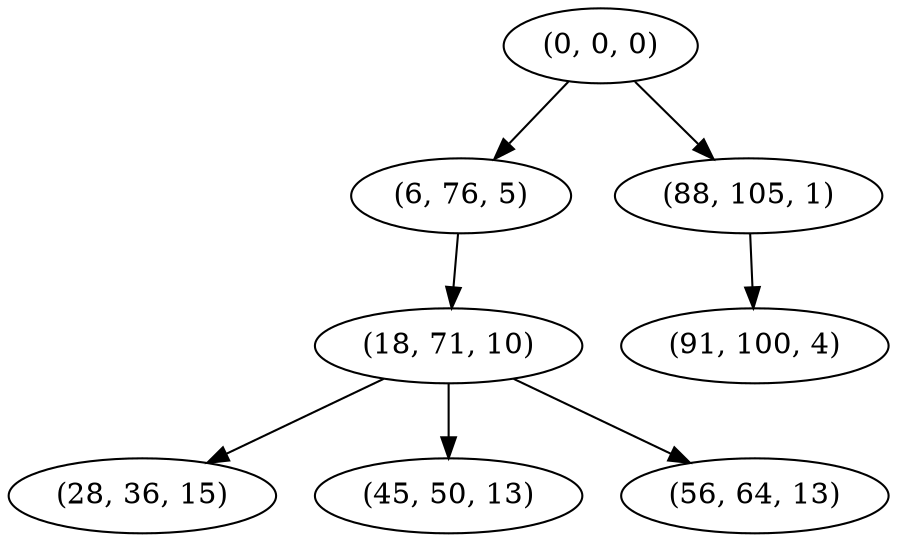 digraph tree {
    "(0, 0, 0)";
    "(6, 76, 5)";
    "(18, 71, 10)";
    "(28, 36, 15)";
    "(45, 50, 13)";
    "(56, 64, 13)";
    "(88, 105, 1)";
    "(91, 100, 4)";
    "(0, 0, 0)" -> "(6, 76, 5)";
    "(0, 0, 0)" -> "(88, 105, 1)";
    "(6, 76, 5)" -> "(18, 71, 10)";
    "(18, 71, 10)" -> "(28, 36, 15)";
    "(18, 71, 10)" -> "(45, 50, 13)";
    "(18, 71, 10)" -> "(56, 64, 13)";
    "(88, 105, 1)" -> "(91, 100, 4)";
}
